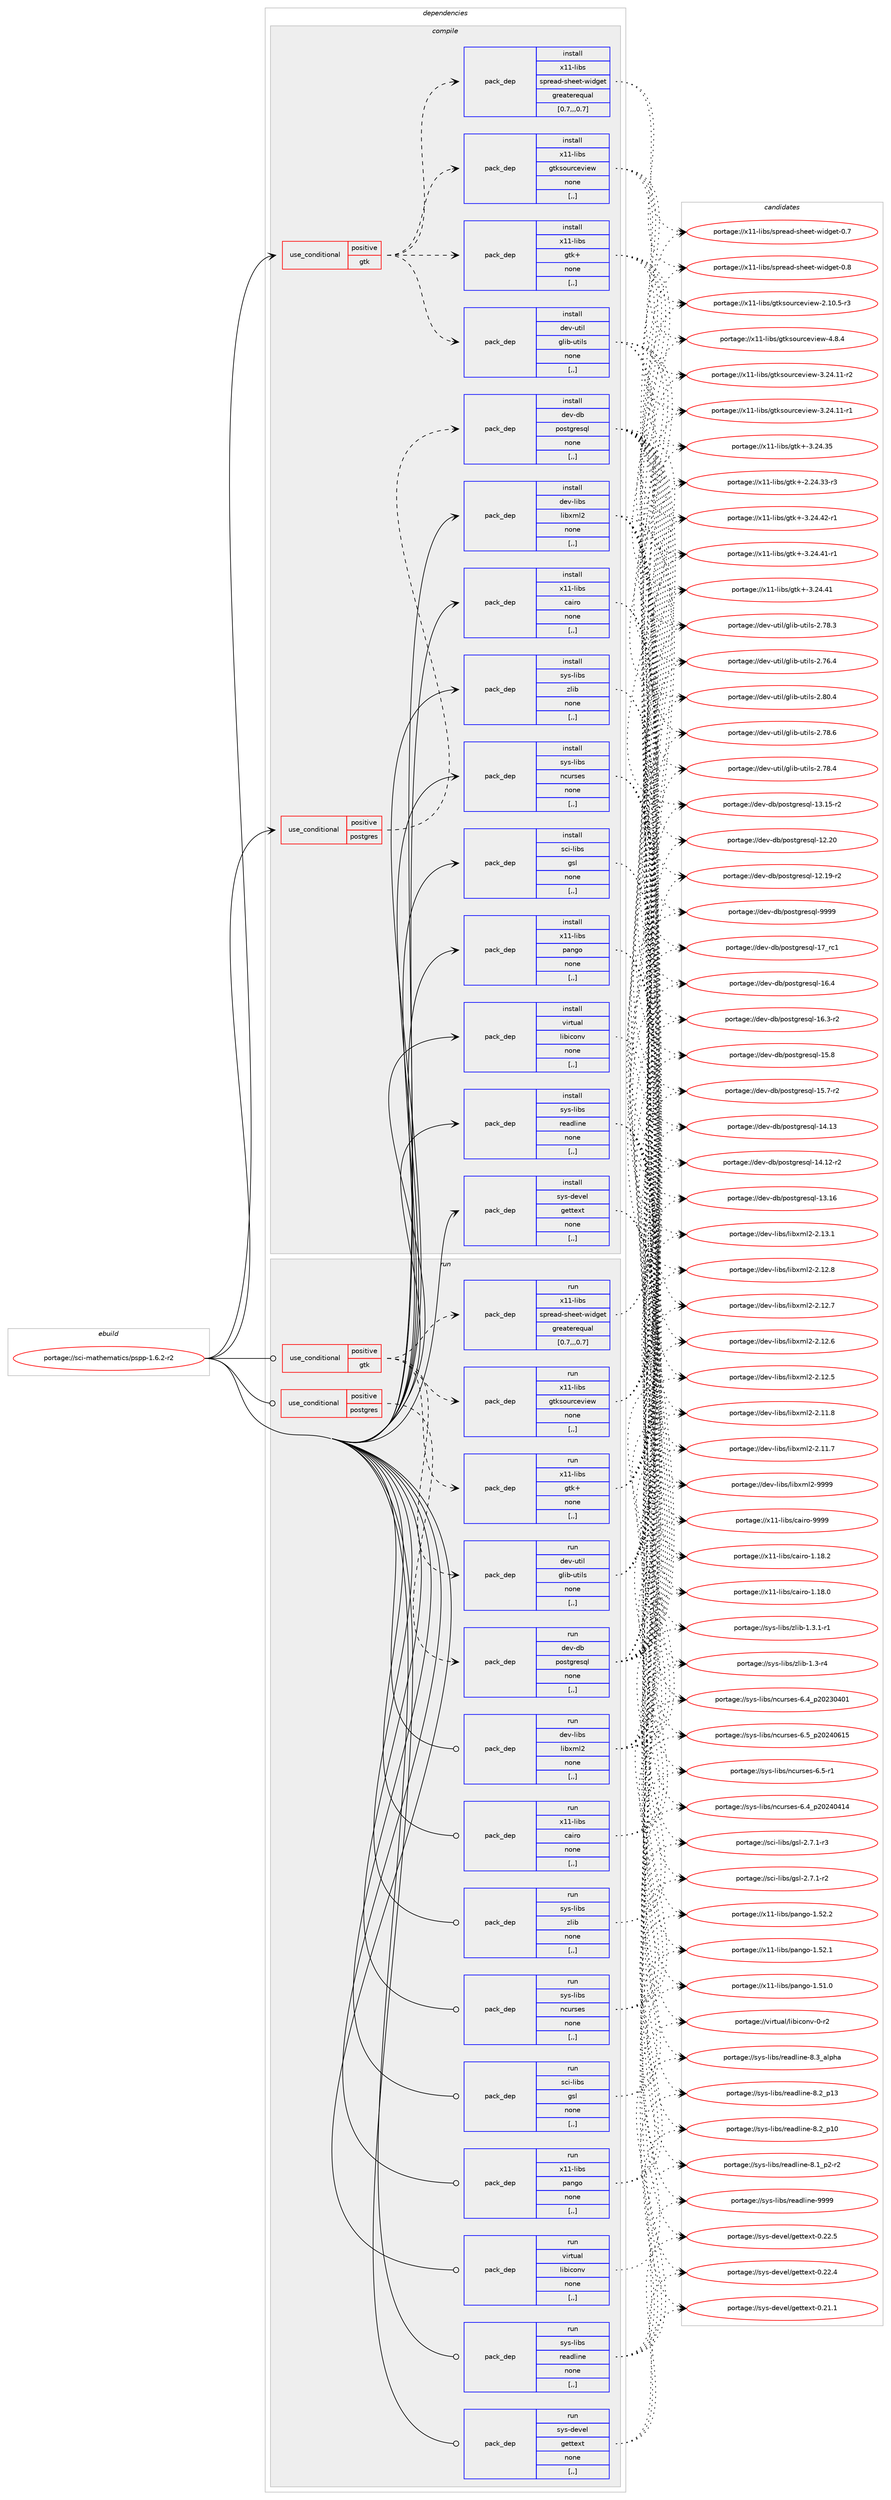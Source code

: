 digraph prolog {

# *************
# Graph options
# *************

newrank=true;
concentrate=true;
compound=true;
graph [rankdir=LR,fontname=Helvetica,fontsize=10,ranksep=1.5];#, ranksep=2.5, nodesep=0.2];
edge  [arrowhead=vee];
node  [fontname=Helvetica,fontsize=10];

# **********
# The ebuild
# **********

subgraph cluster_leftcol {
color=gray;
label=<<i>ebuild</i>>;
id [label="portage://sci-mathematics/pspp-1.6.2-r2", color=red, width=4, href="../sci-mathematics/pspp-1.6.2-r2.svg"];
}

# ****************
# The dependencies
# ****************

subgraph cluster_midcol {
color=gray;
label=<<i>dependencies</i>>;
subgraph cluster_compile {
fillcolor="#eeeeee";
style=filled;
label=<<i>compile</i>>;
subgraph cond242372 {
dependency919132 [label=<<TABLE BORDER="0" CELLBORDER="1" CELLSPACING="0" CELLPADDING="4"><TR><TD ROWSPAN="3" CELLPADDING="10">use_conditional</TD></TR><TR><TD>positive</TD></TR><TR><TD>gtk</TD></TR></TABLE>>, shape=none, color=red];
subgraph pack670122 {
dependency919133 [label=<<TABLE BORDER="0" CELLBORDER="1" CELLSPACING="0" CELLPADDING="4" WIDTH="220"><TR><TD ROWSPAN="6" CELLPADDING="30">pack_dep</TD></TR><TR><TD WIDTH="110">install</TD></TR><TR><TD>dev-util</TD></TR><TR><TD>glib-utils</TD></TR><TR><TD>none</TD></TR><TR><TD>[,,]</TD></TR></TABLE>>, shape=none, color=blue];
}
dependency919132:e -> dependency919133:w [weight=20,style="dashed",arrowhead="vee"];
subgraph pack670123 {
dependency919134 [label=<<TABLE BORDER="0" CELLBORDER="1" CELLSPACING="0" CELLPADDING="4" WIDTH="220"><TR><TD ROWSPAN="6" CELLPADDING="30">pack_dep</TD></TR><TR><TD WIDTH="110">install</TD></TR><TR><TD>x11-libs</TD></TR><TR><TD>gtk+</TD></TR><TR><TD>none</TD></TR><TR><TD>[,,]</TD></TR></TABLE>>, shape=none, color=blue];
}
dependency919132:e -> dependency919134:w [weight=20,style="dashed",arrowhead="vee"];
subgraph pack670124 {
dependency919135 [label=<<TABLE BORDER="0" CELLBORDER="1" CELLSPACING="0" CELLPADDING="4" WIDTH="220"><TR><TD ROWSPAN="6" CELLPADDING="30">pack_dep</TD></TR><TR><TD WIDTH="110">install</TD></TR><TR><TD>x11-libs</TD></TR><TR><TD>gtksourceview</TD></TR><TR><TD>none</TD></TR><TR><TD>[,,]</TD></TR></TABLE>>, shape=none, color=blue];
}
dependency919132:e -> dependency919135:w [weight=20,style="dashed",arrowhead="vee"];
subgraph pack670125 {
dependency919136 [label=<<TABLE BORDER="0" CELLBORDER="1" CELLSPACING="0" CELLPADDING="4" WIDTH="220"><TR><TD ROWSPAN="6" CELLPADDING="30">pack_dep</TD></TR><TR><TD WIDTH="110">install</TD></TR><TR><TD>x11-libs</TD></TR><TR><TD>spread-sheet-widget</TD></TR><TR><TD>greaterequal</TD></TR><TR><TD>[0.7,,,0.7]</TD></TR></TABLE>>, shape=none, color=blue];
}
dependency919132:e -> dependency919136:w [weight=20,style="dashed",arrowhead="vee"];
}
id:e -> dependency919132:w [weight=20,style="solid",arrowhead="vee"];
subgraph cond242373 {
dependency919137 [label=<<TABLE BORDER="0" CELLBORDER="1" CELLSPACING="0" CELLPADDING="4"><TR><TD ROWSPAN="3" CELLPADDING="10">use_conditional</TD></TR><TR><TD>positive</TD></TR><TR><TD>postgres</TD></TR></TABLE>>, shape=none, color=red];
subgraph pack670126 {
dependency919138 [label=<<TABLE BORDER="0" CELLBORDER="1" CELLSPACING="0" CELLPADDING="4" WIDTH="220"><TR><TD ROWSPAN="6" CELLPADDING="30">pack_dep</TD></TR><TR><TD WIDTH="110">install</TD></TR><TR><TD>dev-db</TD></TR><TR><TD>postgresql</TD></TR><TR><TD>none</TD></TR><TR><TD>[,,]</TD></TR></TABLE>>, shape=none, color=blue];
}
dependency919137:e -> dependency919138:w [weight=20,style="dashed",arrowhead="vee"];
}
id:e -> dependency919137:w [weight=20,style="solid",arrowhead="vee"];
subgraph pack670127 {
dependency919139 [label=<<TABLE BORDER="0" CELLBORDER="1" CELLSPACING="0" CELLPADDING="4" WIDTH="220"><TR><TD ROWSPAN="6" CELLPADDING="30">pack_dep</TD></TR><TR><TD WIDTH="110">install</TD></TR><TR><TD>dev-libs</TD></TR><TR><TD>libxml2</TD></TR><TR><TD>none</TD></TR><TR><TD>[,,]</TD></TR></TABLE>>, shape=none, color=blue];
}
id:e -> dependency919139:w [weight=20,style="solid",arrowhead="vee"];
subgraph pack670128 {
dependency919140 [label=<<TABLE BORDER="0" CELLBORDER="1" CELLSPACING="0" CELLPADDING="4" WIDTH="220"><TR><TD ROWSPAN="6" CELLPADDING="30">pack_dep</TD></TR><TR><TD WIDTH="110">install</TD></TR><TR><TD>sci-libs</TD></TR><TR><TD>gsl</TD></TR><TR><TD>none</TD></TR><TR><TD>[,,]</TD></TR></TABLE>>, shape=none, color=blue];
}
id:e -> dependency919140:w [weight=20,style="solid",arrowhead="vee"];
subgraph pack670129 {
dependency919141 [label=<<TABLE BORDER="0" CELLBORDER="1" CELLSPACING="0" CELLPADDING="4" WIDTH="220"><TR><TD ROWSPAN="6" CELLPADDING="30">pack_dep</TD></TR><TR><TD WIDTH="110">install</TD></TR><TR><TD>sys-devel</TD></TR><TR><TD>gettext</TD></TR><TR><TD>none</TD></TR><TR><TD>[,,]</TD></TR></TABLE>>, shape=none, color=blue];
}
id:e -> dependency919141:w [weight=20,style="solid",arrowhead="vee"];
subgraph pack670130 {
dependency919142 [label=<<TABLE BORDER="0" CELLBORDER="1" CELLSPACING="0" CELLPADDING="4" WIDTH="220"><TR><TD ROWSPAN="6" CELLPADDING="30">pack_dep</TD></TR><TR><TD WIDTH="110">install</TD></TR><TR><TD>sys-libs</TD></TR><TR><TD>ncurses</TD></TR><TR><TD>none</TD></TR><TR><TD>[,,]</TD></TR></TABLE>>, shape=none, color=blue];
}
id:e -> dependency919142:w [weight=20,style="solid",arrowhead="vee"];
subgraph pack670131 {
dependency919143 [label=<<TABLE BORDER="0" CELLBORDER="1" CELLSPACING="0" CELLPADDING="4" WIDTH="220"><TR><TD ROWSPAN="6" CELLPADDING="30">pack_dep</TD></TR><TR><TD WIDTH="110">install</TD></TR><TR><TD>sys-libs</TD></TR><TR><TD>readline</TD></TR><TR><TD>none</TD></TR><TR><TD>[,,]</TD></TR></TABLE>>, shape=none, color=blue];
}
id:e -> dependency919143:w [weight=20,style="solid",arrowhead="vee"];
subgraph pack670132 {
dependency919144 [label=<<TABLE BORDER="0" CELLBORDER="1" CELLSPACING="0" CELLPADDING="4" WIDTH="220"><TR><TD ROWSPAN="6" CELLPADDING="30">pack_dep</TD></TR><TR><TD WIDTH="110">install</TD></TR><TR><TD>sys-libs</TD></TR><TR><TD>zlib</TD></TR><TR><TD>none</TD></TR><TR><TD>[,,]</TD></TR></TABLE>>, shape=none, color=blue];
}
id:e -> dependency919144:w [weight=20,style="solid",arrowhead="vee"];
subgraph pack670133 {
dependency919145 [label=<<TABLE BORDER="0" CELLBORDER="1" CELLSPACING="0" CELLPADDING="4" WIDTH="220"><TR><TD ROWSPAN="6" CELLPADDING="30">pack_dep</TD></TR><TR><TD WIDTH="110">install</TD></TR><TR><TD>virtual</TD></TR><TR><TD>libiconv</TD></TR><TR><TD>none</TD></TR><TR><TD>[,,]</TD></TR></TABLE>>, shape=none, color=blue];
}
id:e -> dependency919145:w [weight=20,style="solid",arrowhead="vee"];
subgraph pack670134 {
dependency919146 [label=<<TABLE BORDER="0" CELLBORDER="1" CELLSPACING="0" CELLPADDING="4" WIDTH="220"><TR><TD ROWSPAN="6" CELLPADDING="30">pack_dep</TD></TR><TR><TD WIDTH="110">install</TD></TR><TR><TD>x11-libs</TD></TR><TR><TD>cairo</TD></TR><TR><TD>none</TD></TR><TR><TD>[,,]</TD></TR></TABLE>>, shape=none, color=blue];
}
id:e -> dependency919146:w [weight=20,style="solid",arrowhead="vee"];
subgraph pack670135 {
dependency919147 [label=<<TABLE BORDER="0" CELLBORDER="1" CELLSPACING="0" CELLPADDING="4" WIDTH="220"><TR><TD ROWSPAN="6" CELLPADDING="30">pack_dep</TD></TR><TR><TD WIDTH="110">install</TD></TR><TR><TD>x11-libs</TD></TR><TR><TD>pango</TD></TR><TR><TD>none</TD></TR><TR><TD>[,,]</TD></TR></TABLE>>, shape=none, color=blue];
}
id:e -> dependency919147:w [weight=20,style="solid",arrowhead="vee"];
}
subgraph cluster_compileandrun {
fillcolor="#eeeeee";
style=filled;
label=<<i>compile and run</i>>;
}
subgraph cluster_run {
fillcolor="#eeeeee";
style=filled;
label=<<i>run</i>>;
subgraph cond242374 {
dependency919148 [label=<<TABLE BORDER="0" CELLBORDER="1" CELLSPACING="0" CELLPADDING="4"><TR><TD ROWSPAN="3" CELLPADDING="10">use_conditional</TD></TR><TR><TD>positive</TD></TR><TR><TD>gtk</TD></TR></TABLE>>, shape=none, color=red];
subgraph pack670136 {
dependency919149 [label=<<TABLE BORDER="0" CELLBORDER="1" CELLSPACING="0" CELLPADDING="4" WIDTH="220"><TR><TD ROWSPAN="6" CELLPADDING="30">pack_dep</TD></TR><TR><TD WIDTH="110">run</TD></TR><TR><TD>dev-util</TD></TR><TR><TD>glib-utils</TD></TR><TR><TD>none</TD></TR><TR><TD>[,,]</TD></TR></TABLE>>, shape=none, color=blue];
}
dependency919148:e -> dependency919149:w [weight=20,style="dashed",arrowhead="vee"];
subgraph pack670137 {
dependency919150 [label=<<TABLE BORDER="0" CELLBORDER="1" CELLSPACING="0" CELLPADDING="4" WIDTH="220"><TR><TD ROWSPAN="6" CELLPADDING="30">pack_dep</TD></TR><TR><TD WIDTH="110">run</TD></TR><TR><TD>x11-libs</TD></TR><TR><TD>gtk+</TD></TR><TR><TD>none</TD></TR><TR><TD>[,,]</TD></TR></TABLE>>, shape=none, color=blue];
}
dependency919148:e -> dependency919150:w [weight=20,style="dashed",arrowhead="vee"];
subgraph pack670138 {
dependency919151 [label=<<TABLE BORDER="0" CELLBORDER="1" CELLSPACING="0" CELLPADDING="4" WIDTH="220"><TR><TD ROWSPAN="6" CELLPADDING="30">pack_dep</TD></TR><TR><TD WIDTH="110">run</TD></TR><TR><TD>x11-libs</TD></TR><TR><TD>gtksourceview</TD></TR><TR><TD>none</TD></TR><TR><TD>[,,]</TD></TR></TABLE>>, shape=none, color=blue];
}
dependency919148:e -> dependency919151:w [weight=20,style="dashed",arrowhead="vee"];
subgraph pack670139 {
dependency919152 [label=<<TABLE BORDER="0" CELLBORDER="1" CELLSPACING="0" CELLPADDING="4" WIDTH="220"><TR><TD ROWSPAN="6" CELLPADDING="30">pack_dep</TD></TR><TR><TD WIDTH="110">run</TD></TR><TR><TD>x11-libs</TD></TR><TR><TD>spread-sheet-widget</TD></TR><TR><TD>greaterequal</TD></TR><TR><TD>[0.7,,,0.7]</TD></TR></TABLE>>, shape=none, color=blue];
}
dependency919148:e -> dependency919152:w [weight=20,style="dashed",arrowhead="vee"];
}
id:e -> dependency919148:w [weight=20,style="solid",arrowhead="odot"];
subgraph cond242375 {
dependency919153 [label=<<TABLE BORDER="0" CELLBORDER="1" CELLSPACING="0" CELLPADDING="4"><TR><TD ROWSPAN="3" CELLPADDING="10">use_conditional</TD></TR><TR><TD>positive</TD></TR><TR><TD>postgres</TD></TR></TABLE>>, shape=none, color=red];
subgraph pack670140 {
dependency919154 [label=<<TABLE BORDER="0" CELLBORDER="1" CELLSPACING="0" CELLPADDING="4" WIDTH="220"><TR><TD ROWSPAN="6" CELLPADDING="30">pack_dep</TD></TR><TR><TD WIDTH="110">run</TD></TR><TR><TD>dev-db</TD></TR><TR><TD>postgresql</TD></TR><TR><TD>none</TD></TR><TR><TD>[,,]</TD></TR></TABLE>>, shape=none, color=blue];
}
dependency919153:e -> dependency919154:w [weight=20,style="dashed",arrowhead="vee"];
}
id:e -> dependency919153:w [weight=20,style="solid",arrowhead="odot"];
subgraph pack670141 {
dependency919155 [label=<<TABLE BORDER="0" CELLBORDER="1" CELLSPACING="0" CELLPADDING="4" WIDTH="220"><TR><TD ROWSPAN="6" CELLPADDING="30">pack_dep</TD></TR><TR><TD WIDTH="110">run</TD></TR><TR><TD>dev-libs</TD></TR><TR><TD>libxml2</TD></TR><TR><TD>none</TD></TR><TR><TD>[,,]</TD></TR></TABLE>>, shape=none, color=blue];
}
id:e -> dependency919155:w [weight=20,style="solid",arrowhead="odot"];
subgraph pack670142 {
dependency919156 [label=<<TABLE BORDER="0" CELLBORDER="1" CELLSPACING="0" CELLPADDING="4" WIDTH="220"><TR><TD ROWSPAN="6" CELLPADDING="30">pack_dep</TD></TR><TR><TD WIDTH="110">run</TD></TR><TR><TD>sci-libs</TD></TR><TR><TD>gsl</TD></TR><TR><TD>none</TD></TR><TR><TD>[,,]</TD></TR></TABLE>>, shape=none, color=blue];
}
id:e -> dependency919156:w [weight=20,style="solid",arrowhead="odot"];
subgraph pack670143 {
dependency919157 [label=<<TABLE BORDER="0" CELLBORDER="1" CELLSPACING="0" CELLPADDING="4" WIDTH="220"><TR><TD ROWSPAN="6" CELLPADDING="30">pack_dep</TD></TR><TR><TD WIDTH="110">run</TD></TR><TR><TD>sys-devel</TD></TR><TR><TD>gettext</TD></TR><TR><TD>none</TD></TR><TR><TD>[,,]</TD></TR></TABLE>>, shape=none, color=blue];
}
id:e -> dependency919157:w [weight=20,style="solid",arrowhead="odot"];
subgraph pack670144 {
dependency919158 [label=<<TABLE BORDER="0" CELLBORDER="1" CELLSPACING="0" CELLPADDING="4" WIDTH="220"><TR><TD ROWSPAN="6" CELLPADDING="30">pack_dep</TD></TR><TR><TD WIDTH="110">run</TD></TR><TR><TD>sys-libs</TD></TR><TR><TD>ncurses</TD></TR><TR><TD>none</TD></TR><TR><TD>[,,]</TD></TR></TABLE>>, shape=none, color=blue];
}
id:e -> dependency919158:w [weight=20,style="solid",arrowhead="odot"];
subgraph pack670145 {
dependency919159 [label=<<TABLE BORDER="0" CELLBORDER="1" CELLSPACING="0" CELLPADDING="4" WIDTH="220"><TR><TD ROWSPAN="6" CELLPADDING="30">pack_dep</TD></TR><TR><TD WIDTH="110">run</TD></TR><TR><TD>sys-libs</TD></TR><TR><TD>readline</TD></TR><TR><TD>none</TD></TR><TR><TD>[,,]</TD></TR></TABLE>>, shape=none, color=blue];
}
id:e -> dependency919159:w [weight=20,style="solid",arrowhead="odot"];
subgraph pack670146 {
dependency919160 [label=<<TABLE BORDER="0" CELLBORDER="1" CELLSPACING="0" CELLPADDING="4" WIDTH="220"><TR><TD ROWSPAN="6" CELLPADDING="30">pack_dep</TD></TR><TR><TD WIDTH="110">run</TD></TR><TR><TD>sys-libs</TD></TR><TR><TD>zlib</TD></TR><TR><TD>none</TD></TR><TR><TD>[,,]</TD></TR></TABLE>>, shape=none, color=blue];
}
id:e -> dependency919160:w [weight=20,style="solid",arrowhead="odot"];
subgraph pack670147 {
dependency919161 [label=<<TABLE BORDER="0" CELLBORDER="1" CELLSPACING="0" CELLPADDING="4" WIDTH="220"><TR><TD ROWSPAN="6" CELLPADDING="30">pack_dep</TD></TR><TR><TD WIDTH="110">run</TD></TR><TR><TD>virtual</TD></TR><TR><TD>libiconv</TD></TR><TR><TD>none</TD></TR><TR><TD>[,,]</TD></TR></TABLE>>, shape=none, color=blue];
}
id:e -> dependency919161:w [weight=20,style="solid",arrowhead="odot"];
subgraph pack670148 {
dependency919162 [label=<<TABLE BORDER="0" CELLBORDER="1" CELLSPACING="0" CELLPADDING="4" WIDTH="220"><TR><TD ROWSPAN="6" CELLPADDING="30">pack_dep</TD></TR><TR><TD WIDTH="110">run</TD></TR><TR><TD>x11-libs</TD></TR><TR><TD>cairo</TD></TR><TR><TD>none</TD></TR><TR><TD>[,,]</TD></TR></TABLE>>, shape=none, color=blue];
}
id:e -> dependency919162:w [weight=20,style="solid",arrowhead="odot"];
subgraph pack670149 {
dependency919163 [label=<<TABLE BORDER="0" CELLBORDER="1" CELLSPACING="0" CELLPADDING="4" WIDTH="220"><TR><TD ROWSPAN="6" CELLPADDING="30">pack_dep</TD></TR><TR><TD WIDTH="110">run</TD></TR><TR><TD>x11-libs</TD></TR><TR><TD>pango</TD></TR><TR><TD>none</TD></TR><TR><TD>[,,]</TD></TR></TABLE>>, shape=none, color=blue];
}
id:e -> dependency919163:w [weight=20,style="solid",arrowhead="odot"];
}
}

# **************
# The candidates
# **************

subgraph cluster_choices {
rank=same;
color=gray;
label=<<i>candidates</i>>;

subgraph choice670122 {
color=black;
nodesep=1;
choice1001011184511711610510847103108105984511711610510811545504656484652 [label="portage://dev-util/glib-utils-2.80.4", color=red, width=4,href="../dev-util/glib-utils-2.80.4.svg"];
choice1001011184511711610510847103108105984511711610510811545504655564654 [label="portage://dev-util/glib-utils-2.78.6", color=red, width=4,href="../dev-util/glib-utils-2.78.6.svg"];
choice1001011184511711610510847103108105984511711610510811545504655564652 [label="portage://dev-util/glib-utils-2.78.4", color=red, width=4,href="../dev-util/glib-utils-2.78.4.svg"];
choice1001011184511711610510847103108105984511711610510811545504655564651 [label="portage://dev-util/glib-utils-2.78.3", color=red, width=4,href="../dev-util/glib-utils-2.78.3.svg"];
choice1001011184511711610510847103108105984511711610510811545504655544652 [label="portage://dev-util/glib-utils-2.76.4", color=red, width=4,href="../dev-util/glib-utils-2.76.4.svg"];
dependency919133:e -> choice1001011184511711610510847103108105984511711610510811545504656484652:w [style=dotted,weight="100"];
dependency919133:e -> choice1001011184511711610510847103108105984511711610510811545504655564654:w [style=dotted,weight="100"];
dependency919133:e -> choice1001011184511711610510847103108105984511711610510811545504655564652:w [style=dotted,weight="100"];
dependency919133:e -> choice1001011184511711610510847103108105984511711610510811545504655564651:w [style=dotted,weight="100"];
dependency919133:e -> choice1001011184511711610510847103108105984511711610510811545504655544652:w [style=dotted,weight="100"];
}
subgraph choice670123 {
color=black;
nodesep=1;
choice12049494510810598115471031161074345514650524652504511449 [label="portage://x11-libs/gtk+-3.24.42-r1", color=red, width=4,href="../x11-libs/gtk+-3.24.42-r1.svg"];
choice12049494510810598115471031161074345514650524652494511449 [label="portage://x11-libs/gtk+-3.24.41-r1", color=red, width=4,href="../x11-libs/gtk+-3.24.41-r1.svg"];
choice1204949451081059811547103116107434551465052465249 [label="portage://x11-libs/gtk+-3.24.41", color=red, width=4,href="../x11-libs/gtk+-3.24.41.svg"];
choice1204949451081059811547103116107434551465052465153 [label="portage://x11-libs/gtk+-3.24.35", color=red, width=4,href="../x11-libs/gtk+-3.24.35.svg"];
choice12049494510810598115471031161074345504650524651514511451 [label="portage://x11-libs/gtk+-2.24.33-r3", color=red, width=4,href="../x11-libs/gtk+-2.24.33-r3.svg"];
dependency919134:e -> choice12049494510810598115471031161074345514650524652504511449:w [style=dotted,weight="100"];
dependency919134:e -> choice12049494510810598115471031161074345514650524652494511449:w [style=dotted,weight="100"];
dependency919134:e -> choice1204949451081059811547103116107434551465052465249:w [style=dotted,weight="100"];
dependency919134:e -> choice1204949451081059811547103116107434551465052465153:w [style=dotted,weight="100"];
dependency919134:e -> choice12049494510810598115471031161074345504650524651514511451:w [style=dotted,weight="100"];
}
subgraph choice670124 {
color=black;
nodesep=1;
choice120494945108105981154710311610711511111711499101118105101119455246564652 [label="portage://x11-libs/gtksourceview-4.8.4", color=red, width=4,href="../x11-libs/gtksourceview-4.8.4.svg"];
choice12049494510810598115471031161071151111171149910111810510111945514650524649494511450 [label="portage://x11-libs/gtksourceview-3.24.11-r2", color=red, width=4,href="../x11-libs/gtksourceview-3.24.11-r2.svg"];
choice12049494510810598115471031161071151111171149910111810510111945514650524649494511449 [label="portage://x11-libs/gtksourceview-3.24.11-r1", color=red, width=4,href="../x11-libs/gtksourceview-3.24.11-r1.svg"];
choice120494945108105981154710311610711511111711499101118105101119455046494846534511451 [label="portage://x11-libs/gtksourceview-2.10.5-r3", color=red, width=4,href="../x11-libs/gtksourceview-2.10.5-r3.svg"];
dependency919135:e -> choice120494945108105981154710311610711511111711499101118105101119455246564652:w [style=dotted,weight="100"];
dependency919135:e -> choice12049494510810598115471031161071151111171149910111810510111945514650524649494511450:w [style=dotted,weight="100"];
dependency919135:e -> choice12049494510810598115471031161071151111171149910111810510111945514650524649494511449:w [style=dotted,weight="100"];
dependency919135:e -> choice120494945108105981154710311610711511111711499101118105101119455046494846534511451:w [style=dotted,weight="100"];
}
subgraph choice670125 {
color=black;
nodesep=1;
choice120494945108105981154711511211410197100451151041011011164511910510010310111645484656 [label="portage://x11-libs/spread-sheet-widget-0.8", color=red, width=4,href="../x11-libs/spread-sheet-widget-0.8.svg"];
choice120494945108105981154711511211410197100451151041011011164511910510010310111645484655 [label="portage://x11-libs/spread-sheet-widget-0.7", color=red, width=4,href="../x11-libs/spread-sheet-widget-0.7.svg"];
dependency919136:e -> choice120494945108105981154711511211410197100451151041011011164511910510010310111645484656:w [style=dotted,weight="100"];
dependency919136:e -> choice120494945108105981154711511211410197100451151041011011164511910510010310111645484655:w [style=dotted,weight="100"];
}
subgraph choice670126 {
color=black;
nodesep=1;
choice1001011184510098471121111151161031141011151131084557575757 [label="portage://dev-db/postgresql-9999", color=red, width=4,href="../dev-db/postgresql-9999.svg"];
choice100101118451009847112111115116103114101115113108454955951149949 [label="portage://dev-db/postgresql-17_rc1", color=red, width=4,href="../dev-db/postgresql-17_rc1.svg"];
choice1001011184510098471121111151161031141011151131084549544652 [label="portage://dev-db/postgresql-16.4", color=red, width=4,href="../dev-db/postgresql-16.4.svg"];
choice10010111845100984711211111511610311410111511310845495446514511450 [label="portage://dev-db/postgresql-16.3-r2", color=red, width=4,href="../dev-db/postgresql-16.3-r2.svg"];
choice1001011184510098471121111151161031141011151131084549534656 [label="portage://dev-db/postgresql-15.8", color=red, width=4,href="../dev-db/postgresql-15.8.svg"];
choice10010111845100984711211111511610311410111511310845495346554511450 [label="portage://dev-db/postgresql-15.7-r2", color=red, width=4,href="../dev-db/postgresql-15.7-r2.svg"];
choice100101118451009847112111115116103114101115113108454952464951 [label="portage://dev-db/postgresql-14.13", color=red, width=4,href="../dev-db/postgresql-14.13.svg"];
choice1001011184510098471121111151161031141011151131084549524649504511450 [label="portage://dev-db/postgresql-14.12-r2", color=red, width=4,href="../dev-db/postgresql-14.12-r2.svg"];
choice100101118451009847112111115116103114101115113108454951464954 [label="portage://dev-db/postgresql-13.16", color=red, width=4,href="../dev-db/postgresql-13.16.svg"];
choice1001011184510098471121111151161031141011151131084549514649534511450 [label="portage://dev-db/postgresql-13.15-r2", color=red, width=4,href="../dev-db/postgresql-13.15-r2.svg"];
choice100101118451009847112111115116103114101115113108454950465048 [label="portage://dev-db/postgresql-12.20", color=red, width=4,href="../dev-db/postgresql-12.20.svg"];
choice1001011184510098471121111151161031141011151131084549504649574511450 [label="portage://dev-db/postgresql-12.19-r2", color=red, width=4,href="../dev-db/postgresql-12.19-r2.svg"];
dependency919138:e -> choice1001011184510098471121111151161031141011151131084557575757:w [style=dotted,weight="100"];
dependency919138:e -> choice100101118451009847112111115116103114101115113108454955951149949:w [style=dotted,weight="100"];
dependency919138:e -> choice1001011184510098471121111151161031141011151131084549544652:w [style=dotted,weight="100"];
dependency919138:e -> choice10010111845100984711211111511610311410111511310845495446514511450:w [style=dotted,weight="100"];
dependency919138:e -> choice1001011184510098471121111151161031141011151131084549534656:w [style=dotted,weight="100"];
dependency919138:e -> choice10010111845100984711211111511610311410111511310845495346554511450:w [style=dotted,weight="100"];
dependency919138:e -> choice100101118451009847112111115116103114101115113108454952464951:w [style=dotted,weight="100"];
dependency919138:e -> choice1001011184510098471121111151161031141011151131084549524649504511450:w [style=dotted,weight="100"];
dependency919138:e -> choice100101118451009847112111115116103114101115113108454951464954:w [style=dotted,weight="100"];
dependency919138:e -> choice1001011184510098471121111151161031141011151131084549514649534511450:w [style=dotted,weight="100"];
dependency919138:e -> choice100101118451009847112111115116103114101115113108454950465048:w [style=dotted,weight="100"];
dependency919138:e -> choice1001011184510098471121111151161031141011151131084549504649574511450:w [style=dotted,weight="100"];
}
subgraph choice670127 {
color=black;
nodesep=1;
choice10010111845108105981154710810598120109108504557575757 [label="portage://dev-libs/libxml2-9999", color=red, width=4,href="../dev-libs/libxml2-9999.svg"];
choice100101118451081059811547108105981201091085045504649514649 [label="portage://dev-libs/libxml2-2.13.1", color=red, width=4,href="../dev-libs/libxml2-2.13.1.svg"];
choice100101118451081059811547108105981201091085045504649504656 [label="portage://dev-libs/libxml2-2.12.8", color=red, width=4,href="../dev-libs/libxml2-2.12.8.svg"];
choice100101118451081059811547108105981201091085045504649504655 [label="portage://dev-libs/libxml2-2.12.7", color=red, width=4,href="../dev-libs/libxml2-2.12.7.svg"];
choice100101118451081059811547108105981201091085045504649504654 [label="portage://dev-libs/libxml2-2.12.6", color=red, width=4,href="../dev-libs/libxml2-2.12.6.svg"];
choice100101118451081059811547108105981201091085045504649504653 [label="portage://dev-libs/libxml2-2.12.5", color=red, width=4,href="../dev-libs/libxml2-2.12.5.svg"];
choice100101118451081059811547108105981201091085045504649494656 [label="portage://dev-libs/libxml2-2.11.8", color=red, width=4,href="../dev-libs/libxml2-2.11.8.svg"];
choice100101118451081059811547108105981201091085045504649494655 [label="portage://dev-libs/libxml2-2.11.7", color=red, width=4,href="../dev-libs/libxml2-2.11.7.svg"];
dependency919139:e -> choice10010111845108105981154710810598120109108504557575757:w [style=dotted,weight="100"];
dependency919139:e -> choice100101118451081059811547108105981201091085045504649514649:w [style=dotted,weight="100"];
dependency919139:e -> choice100101118451081059811547108105981201091085045504649504656:w [style=dotted,weight="100"];
dependency919139:e -> choice100101118451081059811547108105981201091085045504649504655:w [style=dotted,weight="100"];
dependency919139:e -> choice100101118451081059811547108105981201091085045504649504654:w [style=dotted,weight="100"];
dependency919139:e -> choice100101118451081059811547108105981201091085045504649504653:w [style=dotted,weight="100"];
dependency919139:e -> choice100101118451081059811547108105981201091085045504649494656:w [style=dotted,weight="100"];
dependency919139:e -> choice100101118451081059811547108105981201091085045504649494655:w [style=dotted,weight="100"];
}
subgraph choice670128 {
color=black;
nodesep=1;
choice115991054510810598115471031151084550465546494511451 [label="portage://sci-libs/gsl-2.7.1-r3", color=red, width=4,href="../sci-libs/gsl-2.7.1-r3.svg"];
choice115991054510810598115471031151084550465546494511450 [label="portage://sci-libs/gsl-2.7.1-r2", color=red, width=4,href="../sci-libs/gsl-2.7.1-r2.svg"];
dependency919140:e -> choice115991054510810598115471031151084550465546494511451:w [style=dotted,weight="100"];
dependency919140:e -> choice115991054510810598115471031151084550465546494511450:w [style=dotted,weight="100"];
}
subgraph choice670129 {
color=black;
nodesep=1;
choice115121115451001011181011084710310111611610112011645484650504653 [label="portage://sys-devel/gettext-0.22.5", color=red, width=4,href="../sys-devel/gettext-0.22.5.svg"];
choice115121115451001011181011084710310111611610112011645484650504652 [label="portage://sys-devel/gettext-0.22.4", color=red, width=4,href="../sys-devel/gettext-0.22.4.svg"];
choice115121115451001011181011084710310111611610112011645484650494649 [label="portage://sys-devel/gettext-0.21.1", color=red, width=4,href="../sys-devel/gettext-0.21.1.svg"];
dependency919141:e -> choice115121115451001011181011084710310111611610112011645484650504653:w [style=dotted,weight="100"];
dependency919141:e -> choice115121115451001011181011084710310111611610112011645484650504652:w [style=dotted,weight="100"];
dependency919141:e -> choice115121115451001011181011084710310111611610112011645484650494649:w [style=dotted,weight="100"];
}
subgraph choice670130 {
color=black;
nodesep=1;
choice1151211154510810598115471109911711411510111545544653951125048505248544953 [label="portage://sys-libs/ncurses-6.5_p20240615", color=red, width=4,href="../sys-libs/ncurses-6.5_p20240615.svg"];
choice11512111545108105981154711099117114115101115455446534511449 [label="portage://sys-libs/ncurses-6.5-r1", color=red, width=4,href="../sys-libs/ncurses-6.5-r1.svg"];
choice1151211154510810598115471109911711411510111545544652951125048505248524952 [label="portage://sys-libs/ncurses-6.4_p20240414", color=red, width=4,href="../sys-libs/ncurses-6.4_p20240414.svg"];
choice1151211154510810598115471109911711411510111545544652951125048505148524849 [label="portage://sys-libs/ncurses-6.4_p20230401", color=red, width=4,href="../sys-libs/ncurses-6.4_p20230401.svg"];
dependency919142:e -> choice1151211154510810598115471109911711411510111545544653951125048505248544953:w [style=dotted,weight="100"];
dependency919142:e -> choice11512111545108105981154711099117114115101115455446534511449:w [style=dotted,weight="100"];
dependency919142:e -> choice1151211154510810598115471109911711411510111545544652951125048505248524952:w [style=dotted,weight="100"];
dependency919142:e -> choice1151211154510810598115471109911711411510111545544652951125048505148524849:w [style=dotted,weight="100"];
}
subgraph choice670131 {
color=black;
nodesep=1;
choice115121115451081059811547114101971001081051101014557575757 [label="portage://sys-libs/readline-9999", color=red, width=4,href="../sys-libs/readline-9999.svg"];
choice1151211154510810598115471141019710010810511010145564651959710811210497 [label="portage://sys-libs/readline-8.3_alpha", color=red, width=4,href="../sys-libs/readline-8.3_alpha.svg"];
choice1151211154510810598115471141019710010810511010145564650951124951 [label="portage://sys-libs/readline-8.2_p13", color=red, width=4,href="../sys-libs/readline-8.2_p13.svg"];
choice1151211154510810598115471141019710010810511010145564650951124948 [label="portage://sys-libs/readline-8.2_p10", color=red, width=4,href="../sys-libs/readline-8.2_p10.svg"];
choice115121115451081059811547114101971001081051101014556464995112504511450 [label="portage://sys-libs/readline-8.1_p2-r2", color=red, width=4,href="../sys-libs/readline-8.1_p2-r2.svg"];
dependency919143:e -> choice115121115451081059811547114101971001081051101014557575757:w [style=dotted,weight="100"];
dependency919143:e -> choice1151211154510810598115471141019710010810511010145564651959710811210497:w [style=dotted,weight="100"];
dependency919143:e -> choice1151211154510810598115471141019710010810511010145564650951124951:w [style=dotted,weight="100"];
dependency919143:e -> choice1151211154510810598115471141019710010810511010145564650951124948:w [style=dotted,weight="100"];
dependency919143:e -> choice115121115451081059811547114101971001081051101014556464995112504511450:w [style=dotted,weight="100"];
}
subgraph choice670132 {
color=black;
nodesep=1;
choice115121115451081059811547122108105984549465146494511449 [label="portage://sys-libs/zlib-1.3.1-r1", color=red, width=4,href="../sys-libs/zlib-1.3.1-r1.svg"];
choice11512111545108105981154712210810598454946514511452 [label="portage://sys-libs/zlib-1.3-r4", color=red, width=4,href="../sys-libs/zlib-1.3-r4.svg"];
dependency919144:e -> choice115121115451081059811547122108105984549465146494511449:w [style=dotted,weight="100"];
dependency919144:e -> choice11512111545108105981154712210810598454946514511452:w [style=dotted,weight="100"];
}
subgraph choice670133 {
color=black;
nodesep=1;
choice1181051141161179710847108105981059911111011845484511450 [label="portage://virtual/libiconv-0-r2", color=red, width=4,href="../virtual/libiconv-0-r2.svg"];
dependency919145:e -> choice1181051141161179710847108105981059911111011845484511450:w [style=dotted,weight="100"];
}
subgraph choice670134 {
color=black;
nodesep=1;
choice120494945108105981154799971051141114557575757 [label="portage://x11-libs/cairo-9999", color=red, width=4,href="../x11-libs/cairo-9999.svg"];
choice1204949451081059811547999710511411145494649564650 [label="portage://x11-libs/cairo-1.18.2", color=red, width=4,href="../x11-libs/cairo-1.18.2.svg"];
choice1204949451081059811547999710511411145494649564648 [label="portage://x11-libs/cairo-1.18.0", color=red, width=4,href="../x11-libs/cairo-1.18.0.svg"];
dependency919146:e -> choice120494945108105981154799971051141114557575757:w [style=dotted,weight="100"];
dependency919146:e -> choice1204949451081059811547999710511411145494649564650:w [style=dotted,weight="100"];
dependency919146:e -> choice1204949451081059811547999710511411145494649564648:w [style=dotted,weight="100"];
}
subgraph choice670135 {
color=black;
nodesep=1;
choice12049494510810598115471129711010311145494653504650 [label="portage://x11-libs/pango-1.52.2", color=red, width=4,href="../x11-libs/pango-1.52.2.svg"];
choice12049494510810598115471129711010311145494653504649 [label="portage://x11-libs/pango-1.52.1", color=red, width=4,href="../x11-libs/pango-1.52.1.svg"];
choice12049494510810598115471129711010311145494653494648 [label="portage://x11-libs/pango-1.51.0", color=red, width=4,href="../x11-libs/pango-1.51.0.svg"];
dependency919147:e -> choice12049494510810598115471129711010311145494653504650:w [style=dotted,weight="100"];
dependency919147:e -> choice12049494510810598115471129711010311145494653504649:w [style=dotted,weight="100"];
dependency919147:e -> choice12049494510810598115471129711010311145494653494648:w [style=dotted,weight="100"];
}
subgraph choice670136 {
color=black;
nodesep=1;
choice1001011184511711610510847103108105984511711610510811545504656484652 [label="portage://dev-util/glib-utils-2.80.4", color=red, width=4,href="../dev-util/glib-utils-2.80.4.svg"];
choice1001011184511711610510847103108105984511711610510811545504655564654 [label="portage://dev-util/glib-utils-2.78.6", color=red, width=4,href="../dev-util/glib-utils-2.78.6.svg"];
choice1001011184511711610510847103108105984511711610510811545504655564652 [label="portage://dev-util/glib-utils-2.78.4", color=red, width=4,href="../dev-util/glib-utils-2.78.4.svg"];
choice1001011184511711610510847103108105984511711610510811545504655564651 [label="portage://dev-util/glib-utils-2.78.3", color=red, width=4,href="../dev-util/glib-utils-2.78.3.svg"];
choice1001011184511711610510847103108105984511711610510811545504655544652 [label="portage://dev-util/glib-utils-2.76.4", color=red, width=4,href="../dev-util/glib-utils-2.76.4.svg"];
dependency919149:e -> choice1001011184511711610510847103108105984511711610510811545504656484652:w [style=dotted,weight="100"];
dependency919149:e -> choice1001011184511711610510847103108105984511711610510811545504655564654:w [style=dotted,weight="100"];
dependency919149:e -> choice1001011184511711610510847103108105984511711610510811545504655564652:w [style=dotted,weight="100"];
dependency919149:e -> choice1001011184511711610510847103108105984511711610510811545504655564651:w [style=dotted,weight="100"];
dependency919149:e -> choice1001011184511711610510847103108105984511711610510811545504655544652:w [style=dotted,weight="100"];
}
subgraph choice670137 {
color=black;
nodesep=1;
choice12049494510810598115471031161074345514650524652504511449 [label="portage://x11-libs/gtk+-3.24.42-r1", color=red, width=4,href="../x11-libs/gtk+-3.24.42-r1.svg"];
choice12049494510810598115471031161074345514650524652494511449 [label="portage://x11-libs/gtk+-3.24.41-r1", color=red, width=4,href="../x11-libs/gtk+-3.24.41-r1.svg"];
choice1204949451081059811547103116107434551465052465249 [label="portage://x11-libs/gtk+-3.24.41", color=red, width=4,href="../x11-libs/gtk+-3.24.41.svg"];
choice1204949451081059811547103116107434551465052465153 [label="portage://x11-libs/gtk+-3.24.35", color=red, width=4,href="../x11-libs/gtk+-3.24.35.svg"];
choice12049494510810598115471031161074345504650524651514511451 [label="portage://x11-libs/gtk+-2.24.33-r3", color=red, width=4,href="../x11-libs/gtk+-2.24.33-r3.svg"];
dependency919150:e -> choice12049494510810598115471031161074345514650524652504511449:w [style=dotted,weight="100"];
dependency919150:e -> choice12049494510810598115471031161074345514650524652494511449:w [style=dotted,weight="100"];
dependency919150:e -> choice1204949451081059811547103116107434551465052465249:w [style=dotted,weight="100"];
dependency919150:e -> choice1204949451081059811547103116107434551465052465153:w [style=dotted,weight="100"];
dependency919150:e -> choice12049494510810598115471031161074345504650524651514511451:w [style=dotted,weight="100"];
}
subgraph choice670138 {
color=black;
nodesep=1;
choice120494945108105981154710311610711511111711499101118105101119455246564652 [label="portage://x11-libs/gtksourceview-4.8.4", color=red, width=4,href="../x11-libs/gtksourceview-4.8.4.svg"];
choice12049494510810598115471031161071151111171149910111810510111945514650524649494511450 [label="portage://x11-libs/gtksourceview-3.24.11-r2", color=red, width=4,href="../x11-libs/gtksourceview-3.24.11-r2.svg"];
choice12049494510810598115471031161071151111171149910111810510111945514650524649494511449 [label="portage://x11-libs/gtksourceview-3.24.11-r1", color=red, width=4,href="../x11-libs/gtksourceview-3.24.11-r1.svg"];
choice120494945108105981154710311610711511111711499101118105101119455046494846534511451 [label="portage://x11-libs/gtksourceview-2.10.5-r3", color=red, width=4,href="../x11-libs/gtksourceview-2.10.5-r3.svg"];
dependency919151:e -> choice120494945108105981154710311610711511111711499101118105101119455246564652:w [style=dotted,weight="100"];
dependency919151:e -> choice12049494510810598115471031161071151111171149910111810510111945514650524649494511450:w [style=dotted,weight="100"];
dependency919151:e -> choice12049494510810598115471031161071151111171149910111810510111945514650524649494511449:w [style=dotted,weight="100"];
dependency919151:e -> choice120494945108105981154710311610711511111711499101118105101119455046494846534511451:w [style=dotted,weight="100"];
}
subgraph choice670139 {
color=black;
nodesep=1;
choice120494945108105981154711511211410197100451151041011011164511910510010310111645484656 [label="portage://x11-libs/spread-sheet-widget-0.8", color=red, width=4,href="../x11-libs/spread-sheet-widget-0.8.svg"];
choice120494945108105981154711511211410197100451151041011011164511910510010310111645484655 [label="portage://x11-libs/spread-sheet-widget-0.7", color=red, width=4,href="../x11-libs/spread-sheet-widget-0.7.svg"];
dependency919152:e -> choice120494945108105981154711511211410197100451151041011011164511910510010310111645484656:w [style=dotted,weight="100"];
dependency919152:e -> choice120494945108105981154711511211410197100451151041011011164511910510010310111645484655:w [style=dotted,weight="100"];
}
subgraph choice670140 {
color=black;
nodesep=1;
choice1001011184510098471121111151161031141011151131084557575757 [label="portage://dev-db/postgresql-9999", color=red, width=4,href="../dev-db/postgresql-9999.svg"];
choice100101118451009847112111115116103114101115113108454955951149949 [label="portage://dev-db/postgresql-17_rc1", color=red, width=4,href="../dev-db/postgresql-17_rc1.svg"];
choice1001011184510098471121111151161031141011151131084549544652 [label="portage://dev-db/postgresql-16.4", color=red, width=4,href="../dev-db/postgresql-16.4.svg"];
choice10010111845100984711211111511610311410111511310845495446514511450 [label="portage://dev-db/postgresql-16.3-r2", color=red, width=4,href="../dev-db/postgresql-16.3-r2.svg"];
choice1001011184510098471121111151161031141011151131084549534656 [label="portage://dev-db/postgresql-15.8", color=red, width=4,href="../dev-db/postgresql-15.8.svg"];
choice10010111845100984711211111511610311410111511310845495346554511450 [label="portage://dev-db/postgresql-15.7-r2", color=red, width=4,href="../dev-db/postgresql-15.7-r2.svg"];
choice100101118451009847112111115116103114101115113108454952464951 [label="portage://dev-db/postgresql-14.13", color=red, width=4,href="../dev-db/postgresql-14.13.svg"];
choice1001011184510098471121111151161031141011151131084549524649504511450 [label="portage://dev-db/postgresql-14.12-r2", color=red, width=4,href="../dev-db/postgresql-14.12-r2.svg"];
choice100101118451009847112111115116103114101115113108454951464954 [label="portage://dev-db/postgresql-13.16", color=red, width=4,href="../dev-db/postgresql-13.16.svg"];
choice1001011184510098471121111151161031141011151131084549514649534511450 [label="portage://dev-db/postgresql-13.15-r2", color=red, width=4,href="../dev-db/postgresql-13.15-r2.svg"];
choice100101118451009847112111115116103114101115113108454950465048 [label="portage://dev-db/postgresql-12.20", color=red, width=4,href="../dev-db/postgresql-12.20.svg"];
choice1001011184510098471121111151161031141011151131084549504649574511450 [label="portage://dev-db/postgresql-12.19-r2", color=red, width=4,href="../dev-db/postgresql-12.19-r2.svg"];
dependency919154:e -> choice1001011184510098471121111151161031141011151131084557575757:w [style=dotted,weight="100"];
dependency919154:e -> choice100101118451009847112111115116103114101115113108454955951149949:w [style=dotted,weight="100"];
dependency919154:e -> choice1001011184510098471121111151161031141011151131084549544652:w [style=dotted,weight="100"];
dependency919154:e -> choice10010111845100984711211111511610311410111511310845495446514511450:w [style=dotted,weight="100"];
dependency919154:e -> choice1001011184510098471121111151161031141011151131084549534656:w [style=dotted,weight="100"];
dependency919154:e -> choice10010111845100984711211111511610311410111511310845495346554511450:w [style=dotted,weight="100"];
dependency919154:e -> choice100101118451009847112111115116103114101115113108454952464951:w [style=dotted,weight="100"];
dependency919154:e -> choice1001011184510098471121111151161031141011151131084549524649504511450:w [style=dotted,weight="100"];
dependency919154:e -> choice100101118451009847112111115116103114101115113108454951464954:w [style=dotted,weight="100"];
dependency919154:e -> choice1001011184510098471121111151161031141011151131084549514649534511450:w [style=dotted,weight="100"];
dependency919154:e -> choice100101118451009847112111115116103114101115113108454950465048:w [style=dotted,weight="100"];
dependency919154:e -> choice1001011184510098471121111151161031141011151131084549504649574511450:w [style=dotted,weight="100"];
}
subgraph choice670141 {
color=black;
nodesep=1;
choice10010111845108105981154710810598120109108504557575757 [label="portage://dev-libs/libxml2-9999", color=red, width=4,href="../dev-libs/libxml2-9999.svg"];
choice100101118451081059811547108105981201091085045504649514649 [label="portage://dev-libs/libxml2-2.13.1", color=red, width=4,href="../dev-libs/libxml2-2.13.1.svg"];
choice100101118451081059811547108105981201091085045504649504656 [label="portage://dev-libs/libxml2-2.12.8", color=red, width=4,href="../dev-libs/libxml2-2.12.8.svg"];
choice100101118451081059811547108105981201091085045504649504655 [label="portage://dev-libs/libxml2-2.12.7", color=red, width=4,href="../dev-libs/libxml2-2.12.7.svg"];
choice100101118451081059811547108105981201091085045504649504654 [label="portage://dev-libs/libxml2-2.12.6", color=red, width=4,href="../dev-libs/libxml2-2.12.6.svg"];
choice100101118451081059811547108105981201091085045504649504653 [label="portage://dev-libs/libxml2-2.12.5", color=red, width=4,href="../dev-libs/libxml2-2.12.5.svg"];
choice100101118451081059811547108105981201091085045504649494656 [label="portage://dev-libs/libxml2-2.11.8", color=red, width=4,href="../dev-libs/libxml2-2.11.8.svg"];
choice100101118451081059811547108105981201091085045504649494655 [label="portage://dev-libs/libxml2-2.11.7", color=red, width=4,href="../dev-libs/libxml2-2.11.7.svg"];
dependency919155:e -> choice10010111845108105981154710810598120109108504557575757:w [style=dotted,weight="100"];
dependency919155:e -> choice100101118451081059811547108105981201091085045504649514649:w [style=dotted,weight="100"];
dependency919155:e -> choice100101118451081059811547108105981201091085045504649504656:w [style=dotted,weight="100"];
dependency919155:e -> choice100101118451081059811547108105981201091085045504649504655:w [style=dotted,weight="100"];
dependency919155:e -> choice100101118451081059811547108105981201091085045504649504654:w [style=dotted,weight="100"];
dependency919155:e -> choice100101118451081059811547108105981201091085045504649504653:w [style=dotted,weight="100"];
dependency919155:e -> choice100101118451081059811547108105981201091085045504649494656:w [style=dotted,weight="100"];
dependency919155:e -> choice100101118451081059811547108105981201091085045504649494655:w [style=dotted,weight="100"];
}
subgraph choice670142 {
color=black;
nodesep=1;
choice115991054510810598115471031151084550465546494511451 [label="portage://sci-libs/gsl-2.7.1-r3", color=red, width=4,href="../sci-libs/gsl-2.7.1-r3.svg"];
choice115991054510810598115471031151084550465546494511450 [label="portage://sci-libs/gsl-2.7.1-r2", color=red, width=4,href="../sci-libs/gsl-2.7.1-r2.svg"];
dependency919156:e -> choice115991054510810598115471031151084550465546494511451:w [style=dotted,weight="100"];
dependency919156:e -> choice115991054510810598115471031151084550465546494511450:w [style=dotted,weight="100"];
}
subgraph choice670143 {
color=black;
nodesep=1;
choice115121115451001011181011084710310111611610112011645484650504653 [label="portage://sys-devel/gettext-0.22.5", color=red, width=4,href="../sys-devel/gettext-0.22.5.svg"];
choice115121115451001011181011084710310111611610112011645484650504652 [label="portage://sys-devel/gettext-0.22.4", color=red, width=4,href="../sys-devel/gettext-0.22.4.svg"];
choice115121115451001011181011084710310111611610112011645484650494649 [label="portage://sys-devel/gettext-0.21.1", color=red, width=4,href="../sys-devel/gettext-0.21.1.svg"];
dependency919157:e -> choice115121115451001011181011084710310111611610112011645484650504653:w [style=dotted,weight="100"];
dependency919157:e -> choice115121115451001011181011084710310111611610112011645484650504652:w [style=dotted,weight="100"];
dependency919157:e -> choice115121115451001011181011084710310111611610112011645484650494649:w [style=dotted,weight="100"];
}
subgraph choice670144 {
color=black;
nodesep=1;
choice1151211154510810598115471109911711411510111545544653951125048505248544953 [label="portage://sys-libs/ncurses-6.5_p20240615", color=red, width=4,href="../sys-libs/ncurses-6.5_p20240615.svg"];
choice11512111545108105981154711099117114115101115455446534511449 [label="portage://sys-libs/ncurses-6.5-r1", color=red, width=4,href="../sys-libs/ncurses-6.5-r1.svg"];
choice1151211154510810598115471109911711411510111545544652951125048505248524952 [label="portage://sys-libs/ncurses-6.4_p20240414", color=red, width=4,href="../sys-libs/ncurses-6.4_p20240414.svg"];
choice1151211154510810598115471109911711411510111545544652951125048505148524849 [label="portage://sys-libs/ncurses-6.4_p20230401", color=red, width=4,href="../sys-libs/ncurses-6.4_p20230401.svg"];
dependency919158:e -> choice1151211154510810598115471109911711411510111545544653951125048505248544953:w [style=dotted,weight="100"];
dependency919158:e -> choice11512111545108105981154711099117114115101115455446534511449:w [style=dotted,weight="100"];
dependency919158:e -> choice1151211154510810598115471109911711411510111545544652951125048505248524952:w [style=dotted,weight="100"];
dependency919158:e -> choice1151211154510810598115471109911711411510111545544652951125048505148524849:w [style=dotted,weight="100"];
}
subgraph choice670145 {
color=black;
nodesep=1;
choice115121115451081059811547114101971001081051101014557575757 [label="portage://sys-libs/readline-9999", color=red, width=4,href="../sys-libs/readline-9999.svg"];
choice1151211154510810598115471141019710010810511010145564651959710811210497 [label="portage://sys-libs/readline-8.3_alpha", color=red, width=4,href="../sys-libs/readline-8.3_alpha.svg"];
choice1151211154510810598115471141019710010810511010145564650951124951 [label="portage://sys-libs/readline-8.2_p13", color=red, width=4,href="../sys-libs/readline-8.2_p13.svg"];
choice1151211154510810598115471141019710010810511010145564650951124948 [label="portage://sys-libs/readline-8.2_p10", color=red, width=4,href="../sys-libs/readline-8.2_p10.svg"];
choice115121115451081059811547114101971001081051101014556464995112504511450 [label="portage://sys-libs/readline-8.1_p2-r2", color=red, width=4,href="../sys-libs/readline-8.1_p2-r2.svg"];
dependency919159:e -> choice115121115451081059811547114101971001081051101014557575757:w [style=dotted,weight="100"];
dependency919159:e -> choice1151211154510810598115471141019710010810511010145564651959710811210497:w [style=dotted,weight="100"];
dependency919159:e -> choice1151211154510810598115471141019710010810511010145564650951124951:w [style=dotted,weight="100"];
dependency919159:e -> choice1151211154510810598115471141019710010810511010145564650951124948:w [style=dotted,weight="100"];
dependency919159:e -> choice115121115451081059811547114101971001081051101014556464995112504511450:w [style=dotted,weight="100"];
}
subgraph choice670146 {
color=black;
nodesep=1;
choice115121115451081059811547122108105984549465146494511449 [label="portage://sys-libs/zlib-1.3.1-r1", color=red, width=4,href="../sys-libs/zlib-1.3.1-r1.svg"];
choice11512111545108105981154712210810598454946514511452 [label="portage://sys-libs/zlib-1.3-r4", color=red, width=4,href="../sys-libs/zlib-1.3-r4.svg"];
dependency919160:e -> choice115121115451081059811547122108105984549465146494511449:w [style=dotted,weight="100"];
dependency919160:e -> choice11512111545108105981154712210810598454946514511452:w [style=dotted,weight="100"];
}
subgraph choice670147 {
color=black;
nodesep=1;
choice1181051141161179710847108105981059911111011845484511450 [label="portage://virtual/libiconv-0-r2", color=red, width=4,href="../virtual/libiconv-0-r2.svg"];
dependency919161:e -> choice1181051141161179710847108105981059911111011845484511450:w [style=dotted,weight="100"];
}
subgraph choice670148 {
color=black;
nodesep=1;
choice120494945108105981154799971051141114557575757 [label="portage://x11-libs/cairo-9999", color=red, width=4,href="../x11-libs/cairo-9999.svg"];
choice1204949451081059811547999710511411145494649564650 [label="portage://x11-libs/cairo-1.18.2", color=red, width=4,href="../x11-libs/cairo-1.18.2.svg"];
choice1204949451081059811547999710511411145494649564648 [label="portage://x11-libs/cairo-1.18.0", color=red, width=4,href="../x11-libs/cairo-1.18.0.svg"];
dependency919162:e -> choice120494945108105981154799971051141114557575757:w [style=dotted,weight="100"];
dependency919162:e -> choice1204949451081059811547999710511411145494649564650:w [style=dotted,weight="100"];
dependency919162:e -> choice1204949451081059811547999710511411145494649564648:w [style=dotted,weight="100"];
}
subgraph choice670149 {
color=black;
nodesep=1;
choice12049494510810598115471129711010311145494653504650 [label="portage://x11-libs/pango-1.52.2", color=red, width=4,href="../x11-libs/pango-1.52.2.svg"];
choice12049494510810598115471129711010311145494653504649 [label="portage://x11-libs/pango-1.52.1", color=red, width=4,href="../x11-libs/pango-1.52.1.svg"];
choice12049494510810598115471129711010311145494653494648 [label="portage://x11-libs/pango-1.51.0", color=red, width=4,href="../x11-libs/pango-1.51.0.svg"];
dependency919163:e -> choice12049494510810598115471129711010311145494653504650:w [style=dotted,weight="100"];
dependency919163:e -> choice12049494510810598115471129711010311145494653504649:w [style=dotted,weight="100"];
dependency919163:e -> choice12049494510810598115471129711010311145494653494648:w [style=dotted,weight="100"];
}
}

}
